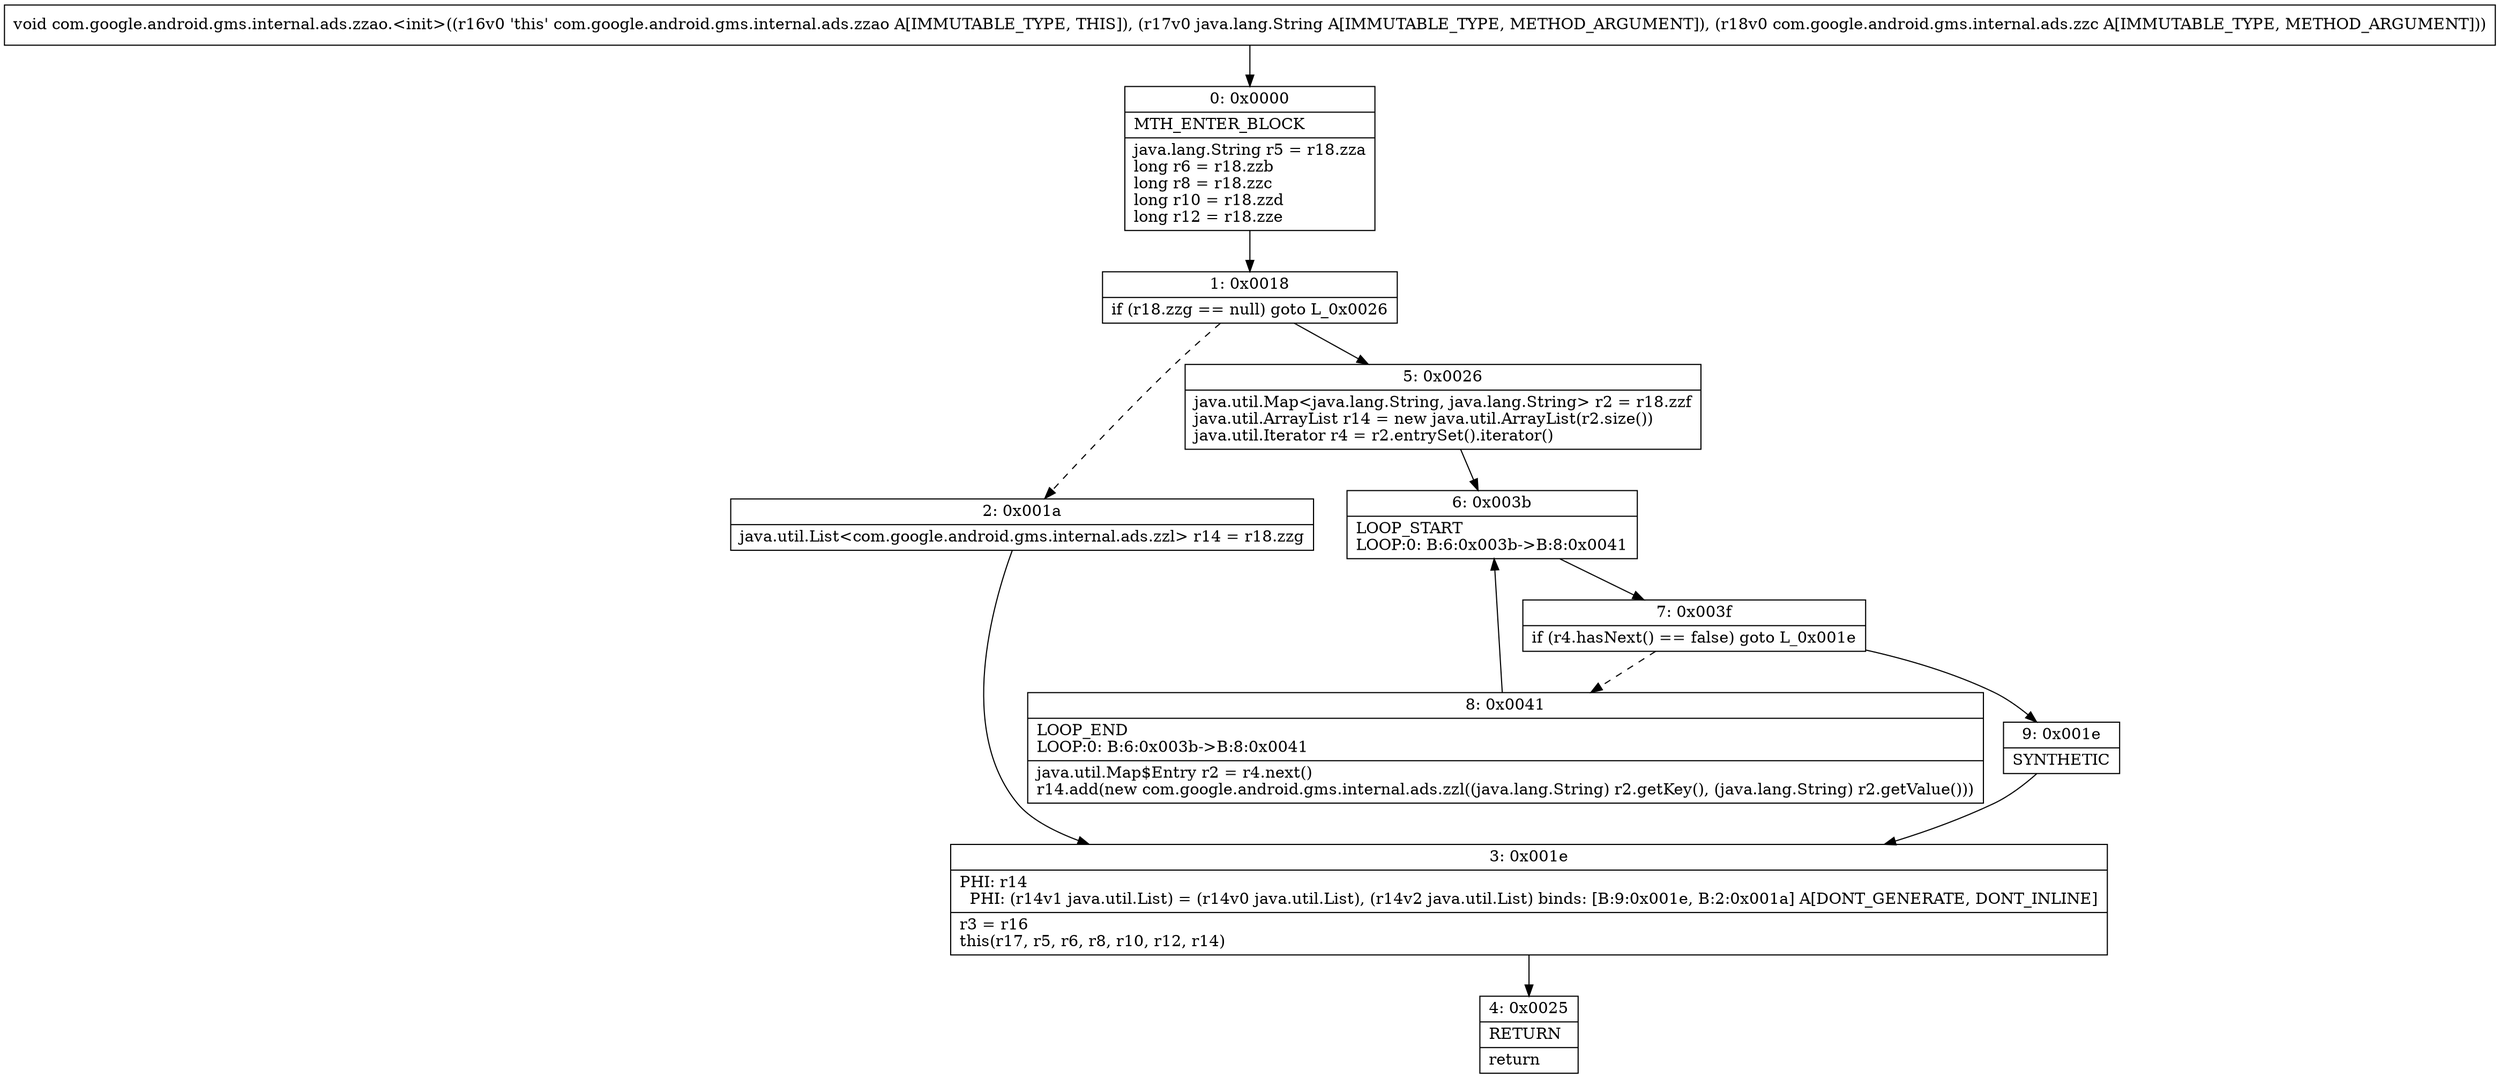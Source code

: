 digraph "CFG forcom.google.android.gms.internal.ads.zzao.\<init\>(Ljava\/lang\/String;Lcom\/google\/android\/gms\/internal\/ads\/zzc;)V" {
Node_0 [shape=record,label="{0\:\ 0x0000|MTH_ENTER_BLOCK\l|java.lang.String r5 = r18.zza\llong r6 = r18.zzb\llong r8 = r18.zzc\llong r10 = r18.zzd\llong r12 = r18.zze\l}"];
Node_1 [shape=record,label="{1\:\ 0x0018|if (r18.zzg == null) goto L_0x0026\l}"];
Node_2 [shape=record,label="{2\:\ 0x001a|java.util.List\<com.google.android.gms.internal.ads.zzl\> r14 = r18.zzg\l}"];
Node_3 [shape=record,label="{3\:\ 0x001e|PHI: r14 \l  PHI: (r14v1 java.util.List) = (r14v0 java.util.List), (r14v2 java.util.List) binds: [B:9:0x001e, B:2:0x001a] A[DONT_GENERATE, DONT_INLINE]\l|r3 = r16\lthis(r17, r5, r6, r8, r10, r12, r14)\l}"];
Node_4 [shape=record,label="{4\:\ 0x0025|RETURN\l|return\l}"];
Node_5 [shape=record,label="{5\:\ 0x0026|java.util.Map\<java.lang.String, java.lang.String\> r2 = r18.zzf\ljava.util.ArrayList r14 = new java.util.ArrayList(r2.size())\ljava.util.Iterator r4 = r2.entrySet().iterator()\l}"];
Node_6 [shape=record,label="{6\:\ 0x003b|LOOP_START\lLOOP:0: B:6:0x003b\-\>B:8:0x0041\l}"];
Node_7 [shape=record,label="{7\:\ 0x003f|if (r4.hasNext() == false) goto L_0x001e\l}"];
Node_8 [shape=record,label="{8\:\ 0x0041|LOOP_END\lLOOP:0: B:6:0x003b\-\>B:8:0x0041\l|java.util.Map$Entry r2 = r4.next()\lr14.add(new com.google.android.gms.internal.ads.zzl((java.lang.String) r2.getKey(), (java.lang.String) r2.getValue()))\l}"];
Node_9 [shape=record,label="{9\:\ 0x001e|SYNTHETIC\l}"];
MethodNode[shape=record,label="{void com.google.android.gms.internal.ads.zzao.\<init\>((r16v0 'this' com.google.android.gms.internal.ads.zzao A[IMMUTABLE_TYPE, THIS]), (r17v0 java.lang.String A[IMMUTABLE_TYPE, METHOD_ARGUMENT]), (r18v0 com.google.android.gms.internal.ads.zzc A[IMMUTABLE_TYPE, METHOD_ARGUMENT])) }"];
MethodNode -> Node_0;
Node_0 -> Node_1;
Node_1 -> Node_2[style=dashed];
Node_1 -> Node_5;
Node_2 -> Node_3;
Node_3 -> Node_4;
Node_5 -> Node_6;
Node_6 -> Node_7;
Node_7 -> Node_8[style=dashed];
Node_7 -> Node_9;
Node_8 -> Node_6;
Node_9 -> Node_3;
}

